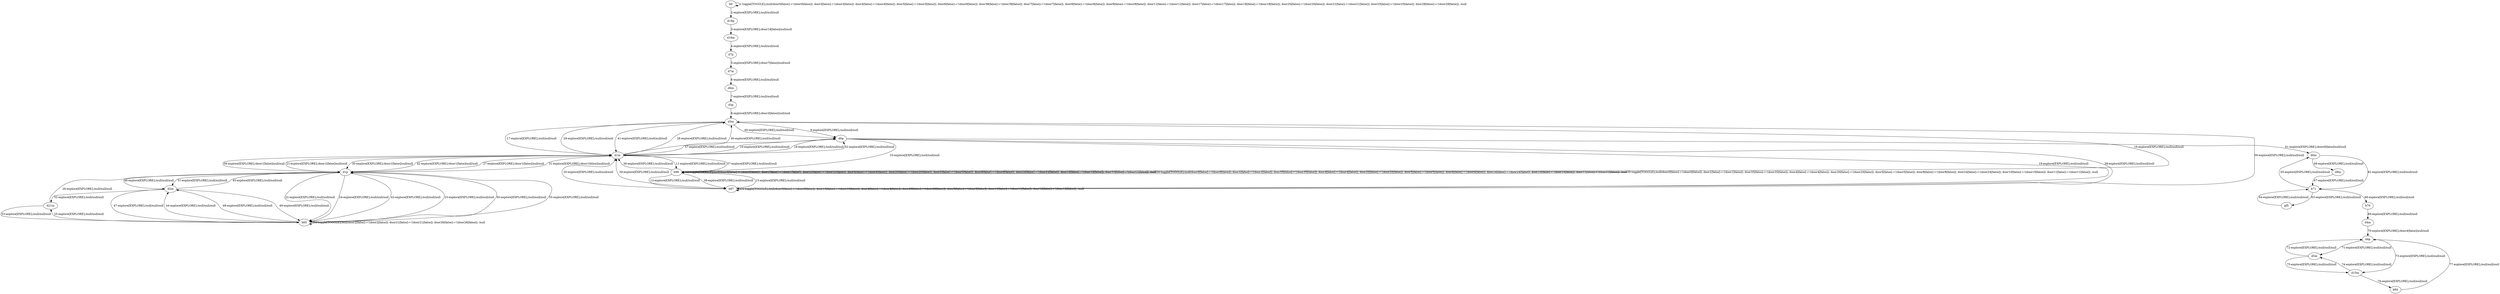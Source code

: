 # Total number of goals covered by this test: 1
# d4p --> d5m

digraph g {
"b0" -> "b0" [label = "1-toggle[TOGGLE];/null/door0[false]:=!(door0[false]); door3[false]:=!(door3[false]); door4[false]:=!(door4[false]); door5[false]:=!(door5[false]); door6[false]:=!(door6[false]); door38[false]:=!(door38[false]); door7[false]:=!(door7[false]); door8[false]:=!(door8[false]); door9[false]:=!(door9[false]); door11[false]:=!(door11[false]); door17[false]:=!(door17[false]); door18[false]:=!(door18[false]); door20[false]:=!(door20[false]); door21[false]:=!(door21[false]); door25[false]:=!(door25[false]); door28[false]:=!(door28[false]); /null"];
"b0" -> "d18p" [label = "2-explore[EXPLORE];/null/null/null"];
"d18p" -> "d18m" [label = "3-explore[EXPLORE];/door18[false]/null/null"];
"d18m" -> "d7p" [label = "4-explore[EXPLORE];/null/null/null"];
"d7p" -> "d7m" [label = "5-explore[EXPLORE];/door7[false]/null/null"];
"d7m" -> "d6m" [label = "6-explore[EXPLORE];/null/null/null"];
"d6m" -> "d3p" [label = "7-explore[EXPLORE];/null/null/null"];
"d3p" -> "d3m" [label = "8-explore[EXPLORE];/door3[false]/null/null"];
"d3m" -> "d0p" [label = "9-explore[EXPLORE];/null/null/null"];
"d0p" -> "d1m" [label = "10-explore[EXPLORE];/null/null/null"];
"d1m" -> "b98" [label = "11-explore[EXPLORE];/null/null/null"];
"b98" -> "b98" [label = "12-toggle[TOGGLE];/null/door0[false]:=!(door0[false]); door1[false]:=!(door1[false]); door35[false]:=!(door35[false]); door4[false]:=!(door4[false]); door20[false]:=!(door20[false]); door5[false]:=!(door5[false]); door8[false]:=!(door8[false]); door24[false]:=!(door24[false]); door10[false]:=!(door10[false]); door11[false]:=!(door11[false]); /null"];
"b98" -> "b97" [label = "13-explore[EXPLORE];/null/null/null"];
"b97" -> "b97" [label = "14-toggle[TOGGLE];/null/door0[false]:=!(door0[false]); door19[false]:=!(door19[false]); door4[false]:=!(door4[false]); door20[false]:=!(door20[false]); door5[false]:=!(door5[false]); door11[false]:=!(door11[false]); door12[false]:=!(door12[false]); /null"];
"b97" -> "b98" [label = "15-explore[EXPLORE];/null/null/null"];
"b98" -> "d3m" [label = "16-explore[EXPLORE];/null/null/null"];
"d3m" -> "d1m" [label = "17-explore[EXPLORE];/null/null/null"];
"d1m" -> "d0p" [label = "18-explore[EXPLORE];/null/null/null"];
"d0p" -> "b97" [label = "19-explore[EXPLORE];/null/null/null"];
"b97" -> "d1m" [label = "20-explore[EXPLORE];/null/null/null"];
"d1m" -> "d1p" [label = "21-explore[EXPLORE];/door1[false]/null/null"];
"d1p" -> "b65" [label = "22-explore[EXPLORE];/null/null/null"];
"b65" -> "d1p" [label = "23-explore[EXPLORE];/null/null/null"];
"d1p" -> "b65" [label = "24-explore[EXPLORE];/null/null/null"];
"b65" -> "d21m" [label = "25-explore[EXPLORE];/null/null/null"];
"d21m" -> "d1p" [label = "26-explore[EXPLORE];/null/null/null"];
"d1p" -> "d1m" [label = "27-explore[EXPLORE];/door1[false]/null/null"];
"d1m" -> "d3m" [label = "28-explore[EXPLORE];/null/null/null"];
"d3m" -> "d1m" [label = "29-explore[EXPLORE];/null/null/null"];
"d1m" -> "d1p" [label = "30-explore[EXPLORE];/door1[false]/null/null"];
"d1p" -> "d1m" [label = "31-explore[EXPLORE];/door1[false]/null/null"];
"d1m" -> "d0p" [label = "32-explore[EXPLORE];/null/null/null"];
"d0p" -> "b98" [label = "33-explore[EXPLORE];/null/null/null"];
"b98" -> "b98" [label = "34-toggle[TOGGLE];/null/door0[false]:=!(door0[false]); door1[false]:=!(door1[false]); door35[false]:=!(door35[false]); door4[false]:=!(door4[false]); door20[false]:=!(door20[false]); door5[false]:=!(door5[false]); door8[false]:=!(door8[false]); door24[false]:=!(door24[false]); door10[false]:=!(door10[false]); door11[false]:=!(door11[false]); /null"];
"b98" -> "b98" [label = "35-toggle[TOGGLE];/null/door0[false]:=!(door0[false]); door1[false]:=!(door1[false]); door35[false]:=!(door35[false]); door4[false]:=!(door4[false]); door20[false]:=!(door20[false]); door5[false]:=!(door5[false]); door8[false]:=!(door8[false]); door24[false]:=!(door24[false]); door10[false]:=!(door10[false]); door11[false]:=!(door11[false]); /null"];
"b98" -> "d1m" [label = "36-explore[EXPLORE];/null/null/null"];
"d1m" -> "b98" [label = "37-explore[EXPLORE];/null/null/null"];
"b98" -> "b97" [label = "38-explore[EXPLORE];/null/null/null"];
"b97" -> "d1m" [label = "39-explore[EXPLORE];/null/null/null"];
"d1m" -> "d3m" [label = "40-explore[EXPLORE];/null/null/null"];
"d3m" -> "d1m" [label = "41-explore[EXPLORE];/null/null/null"];
"d1m" -> "d1p" [label = "42-explore[EXPLORE];/door1[false]/null/null"];
"d1p" -> "b65" [label = "43-explore[EXPLORE];/null/null/null"];
"b65" -> "d2m" [label = "44-explore[EXPLORE];/null/null/null"];
"d2m" -> "d1p" [label = "45-explore[EXPLORE];/null/null/null"];
"d1p" -> "d2m" [label = "46-explore[EXPLORE];/null/null/null"];
"d2m" -> "b65" [label = "47-explore[EXPLORE];/null/null/null"];
"b65" -> "d2m" [label = "48-explore[EXPLORE];/null/null/null"];
"d2m" -> "b65" [label = "49-explore[EXPLORE];/null/null/null"];
"b65" -> "d1p" [label = "50-explore[EXPLORE];/null/null/null"];
"d1p" -> "d2m" [label = "51-explore[EXPLORE];/null/null/null"];
"d2m" -> "d21m" [label = "52-explore[EXPLORE];/null/null/null"];
"d21m" -> "b65" [label = "53-explore[EXPLORE];/null/null/null"];
"b65" -> "b65" [label = "54-toggle[TOGGLE];/null/door2[false]:=!(door2[false]); door21[false]:=!(door21[false]); door26[false]:=!(door26[false]); /null"];
"b65" -> "d1p" [label = "55-explore[EXPLORE];/null/null/null"];
"d1p" -> "d1m" [label = "56-explore[EXPLORE];/door1[false]/null/null"];
"d1m" -> "d0p" [label = "57-explore[EXPLORE];/null/null/null"];
"d0p" -> "b97" [label = "58-explore[EXPLORE];/null/null/null"];
"b97" -> "d3m" [label = "59-explore[EXPLORE];/null/null/null"];
"d3m" -> "d0p" [label = "60-explore[EXPLORE];/null/null/null"];
"d0p" -> "d0m" [label = "61-explore[EXPLORE];/door0[false]/null/null"];
"d0m" -> "b71" [label = "62-explore[EXPLORE];/null/null/null"];
"b71" -> "gf5" [label = "63-explore[EXPLORE];/null/null/null"];
"gf5" -> "b71" [label = "64-explore[EXPLORE];/null/null/null"];
"b71" -> "d0m" [label = "65-explore[EXPLORE];/null/null/null"];
"d0m" -> "d9m" [label = "66-explore[EXPLORE];/null/null/null"];
"d9m" -> "b71" [label = "67-explore[EXPLORE];/null/null/null"];
"b71" -> "b70" [label = "68-explore[EXPLORE];/null/null/null"];
"b70" -> "d4m" [label = "69-explore[EXPLORE];/null/null/null"];
"d4m" -> "d4p" [label = "70-explore[EXPLORE];/door4[false]/null/null"];
"d4p" -> "d5m" [label = "71-explore[EXPLORE];/null/null/null"];
"d5m" -> "d4p" [label = "72-explore[EXPLORE];/null/null/null"];
"d4p" -> "d15m" [label = "73-explore[EXPLORE];/null/null/null"];
"d15m" -> "d5m" [label = "74-explore[EXPLORE];/null/null/null"];
"d5m" -> "d15m" [label = "75-explore[EXPLORE];/null/null/null"];
"d15m" -> "b84" [label = "76-explore[EXPLORE];/null/null/null"];
"b84" -> "d4p" [label = "77-explore[EXPLORE];/null/null/null"];
}